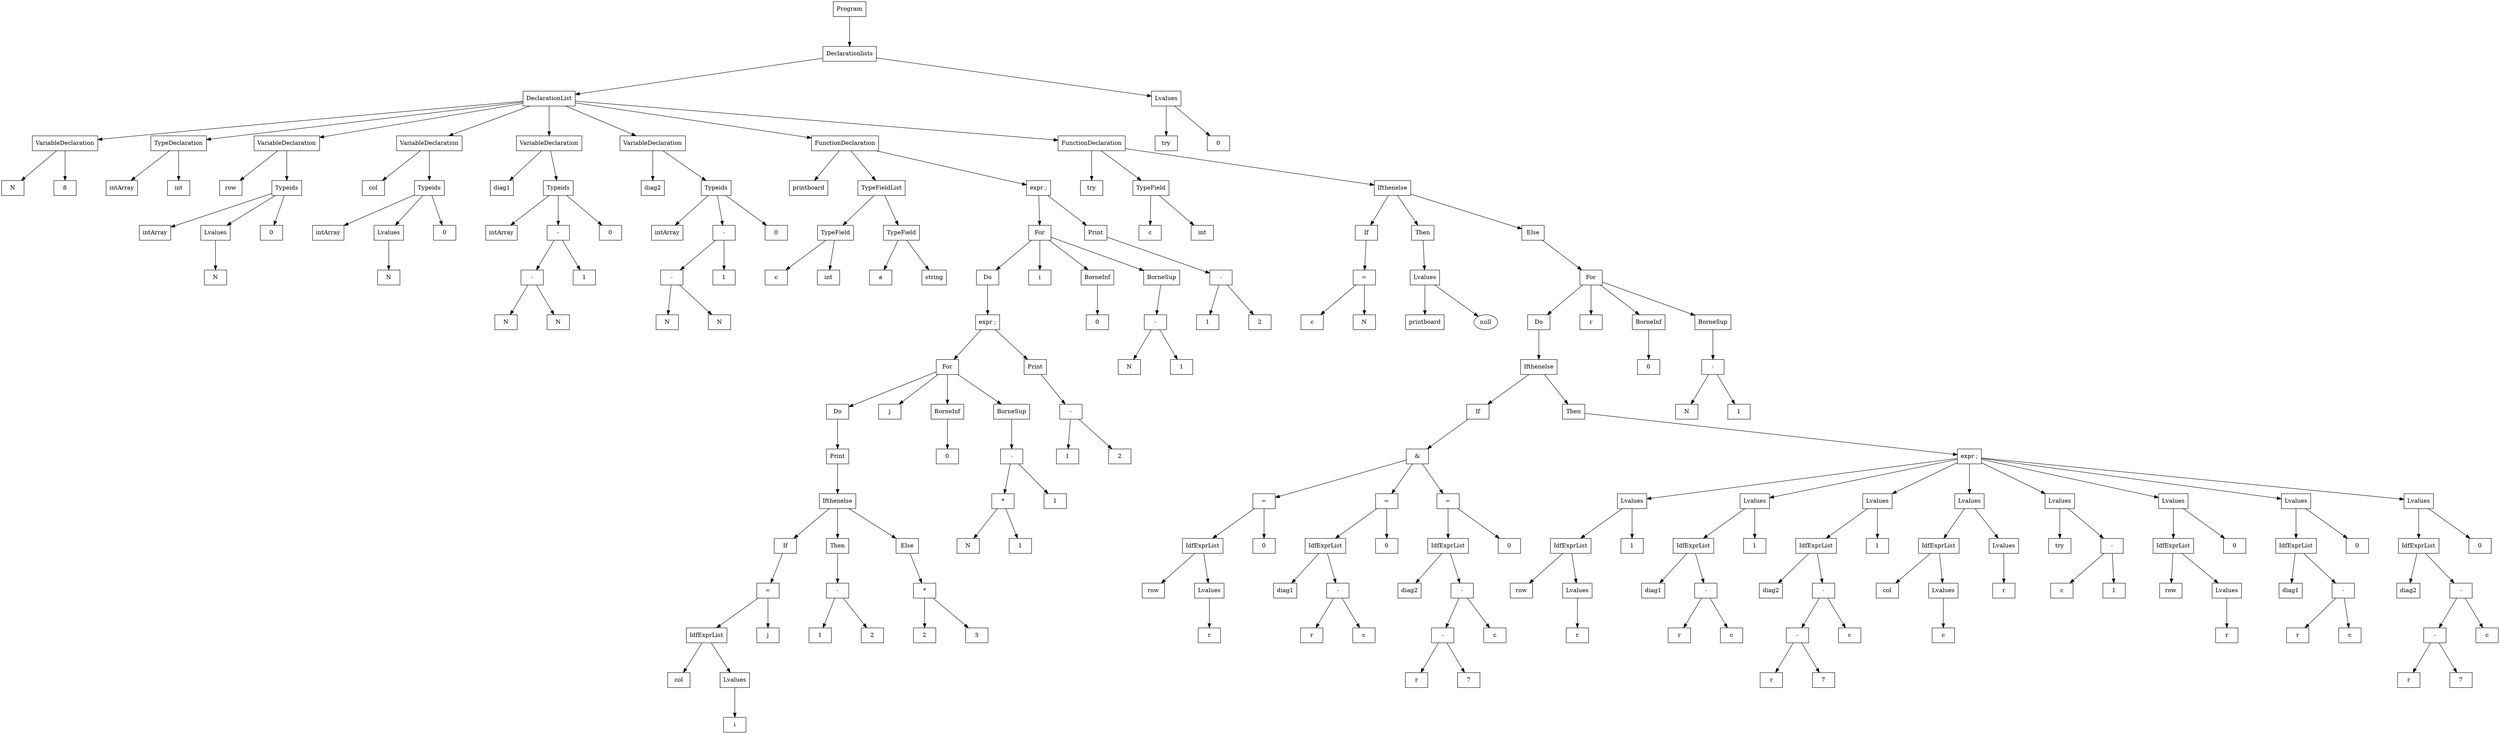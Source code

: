 digraph "ast"{

	nodesep=1;
	ranksep=1;

	N2 [label="DeclarationList", shape="box"];
	N4 [label="N", shape="box"];
	N5 [label="8", shape="box"];
	N3 [label="VariableDeclaration", shape="box"];
	N7 [label="intArray", shape="box"];
	N8 [label="int", shape="box"];
	N6 [label="TypeDeclaration", shape="box"];
	N10 [label="row", shape="box"];
	N12 [label="intArray", shape="box"];
	N14 [label="N", shape="box"];
	N13 [label="Lvalues", shape="box"];
	N15 [label="0", shape="box"];
	N11 [label="Typeids", shape="box"];
	N9 [label="VariableDeclaration", shape="box"];
	N17 [label="col", shape="box"];
	N19 [label="intArray", shape="box"];
	N21 [label="N", shape="box"];
	N20 [label="Lvalues", shape="box"];
	N22 [label="0", shape="box"];
	N18 [label="Typeids", shape="box"];
	N16 [label="VariableDeclaration", shape="box"];
	N24 [label="diag1", shape="box"];
	N26 [label="intArray", shape="box"];
	N29 [label="N", shape="box"];
	N30 [label="N", shape="box"];
	N28 [label="-", shape="box"];
	N31 [label="1", shape="box"];
	N27 [label="-", shape="box"];
	N32 [label="0", shape="box"];
	N25 [label="Typeids", shape="box"];
	N23 [label="VariableDeclaration", shape="box"];
	N34 [label="diag2", shape="box"];
	N36 [label="intArray", shape="box"];
	N39 [label="N", shape="box"];
	N40 [label="N", shape="box"];
	N38 [label="-", shape="box"];
	N41 [label="1", shape="box"];
	N37 [label="-", shape="box"];
	N42 [label="0", shape="box"];
	N35 [label="Typeids", shape="box"];
	N33 [label="VariableDeclaration", shape="box"];
	N44 [label="printboard", shape="box"];
	N45 [label="TypeFieldList", shape="box"];
	N47 [label="c", shape="box"];
	N48 [label="int", shape="box"];
	N46 [label="TypeField", shape="box"];
	N50 [label="a", shape="box"];
	N51 [label="string", shape="box"];
	N49 [label="TypeField", shape="box"];
	N52 [label="expr ;", shape="box"];
	N55 [label="expr ;", shape="box"];
	N62 [label="IdfExprList", shape="box"];
	N63 [label="col", shape="box"];
	N65 [label="i", shape="box"];
	N64 [label="Lvalues", shape="box"];
	N66 [label="j", shape="box"];
	N61 [label="=", shape="box"];
	N60 [label="If", shape="box"];
	N69 [label="1", shape="box"];
	N70 [label="2", shape="box"];
	N68 [label="-", shape="box"];
	N67 [label="Then", shape="box"];
	N73 [label="2", shape="box"];
	N74 [label="3", shape="box"];
	N72 [label="*", shape="box"];
	N71 [label="Else", shape="box"];
	N59 [label="Ifthenelse", shape="box"];
	N58 [label="Print", shape="box"];
	N57 [label="Do", shape="box"];
	N75 [label="j", shape="box"];
	N77 [label="0", shape="box"];
	N76 [label="BorneInf", shape="box"];
	N81 [label="N", shape="box"];
	N82 [label="1", shape="box"];
	N80 [label="*", shape="box"];
	N83 [label="1", shape="box"];
	N79 [label="-", shape="box"];
	N78 [label="BorneSup", shape="box"];
	N56 [label="For", shape="box"];
	N86 [label="1", shape="box"];
	N87 [label="2", shape="box"];
	N85 [label="-", shape="box"];
	N84 [label="Print", shape="box"];
	N54 [label="Do", shape="box"];
	N88 [label="i", shape="box"];
	N90 [label="0", shape="box"];
	N89 [label="BorneInf", shape="box"];
	N93 [label="N", shape="box"];
	N94 [label="1", shape="box"];
	N92 [label="-", shape="box"];
	N91 [label="BorneSup", shape="box"];
	N53 [label="For", shape="box"];
	N97 [label="1", shape="box"];
	N98 [label="2", shape="box"];
	N96 [label="-", shape="box"];
	N95 [label="Print", shape="box"];
	N43 [label="FunctionDeclaration", shape="box"];
	N100 [label="try", shape="box"];
	N102 [label="c", shape="box"];
	N103 [label="int", shape="box"];
	N101 [label="TypeField", shape="box"];
	N107 [label="c", shape="box"];
	N108 [label="N", shape="box"];
	N106 [label="=", shape="box"];
	N105 [label="If", shape="box"];
	N111 [label="printboard", shape="box"];
	N110 [label="Lvalues", shape="box"];
	N109 [label="Then", shape="box"];
	N117 [label="&", shape="box"];
	N119 [label="IdfExprList", shape="box"];
	N120 [label="row", shape="box"];
	N122 [label="r", shape="box"];
	N121 [label="Lvalues", shape="box"];
	N123 [label="0", shape="box"];
	N118 [label="=", shape="box"];
	N125 [label="IdfExprList", shape="box"];
	N126 [label="diag1", shape="box"];
	N128 [label="r", shape="box"];
	N129 [label="c", shape="box"];
	N127 [label="-", shape="box"];
	N130 [label="0", shape="box"];
	N124 [label="=", shape="box"];
	N132 [label="IdfExprList", shape="box"];
	N133 [label="diag2", shape="box"];
	N136 [label="r", shape="box"];
	N137 [label="7", shape="box"];
	N135 [label="-", shape="box"];
	N138 [label="c", shape="box"];
	N134 [label="-", shape="box"];
	N139 [label="0", shape="box"];
	N131 [label="=", shape="box"];
	N116 [label="If", shape="box"];
	N141 [label="expr ;", shape="box"];
	N143 [label="IdfExprList", shape="box"];
	N144 [label="row", shape="box"];
	N146 [label="r", shape="box"];
	N145 [label="Lvalues", shape="box"];
	N147 [label="1", shape="box"];
	N142 [label="Lvalues", shape="box"];
	N149 [label="IdfExprList", shape="box"];
	N150 [label="diag1", shape="box"];
	N152 [label="r", shape="box"];
	N153 [label="c", shape="box"];
	N151 [label="-", shape="box"];
	N154 [label="1", shape="box"];
	N148 [label="Lvalues", shape="box"];
	N156 [label="IdfExprList", shape="box"];
	N157 [label="diag2", shape="box"];
	N160 [label="r", shape="box"];
	N161 [label="7", shape="box"];
	N159 [label="-", shape="box"];
	N162 [label="c", shape="box"];
	N158 [label="-", shape="box"];
	N163 [label="1", shape="box"];
	N155 [label="Lvalues", shape="box"];
	N165 [label="IdfExprList", shape="box"];
	N166 [label="col", shape="box"];
	N168 [label="c", shape="box"];
	N167 [label="Lvalues", shape="box"];
	N170 [label="r", shape="box"];
	N169 [label="Lvalues", shape="box"];
	N164 [label="Lvalues", shape="box"];
	N172 [label="try", shape="box"];
	N174 [label="c", shape="box"];
	N175 [label="1", shape="box"];
	N173 [label="-", shape="box"];
	N171 [label="Lvalues", shape="box"];
	N177 [label="IdfExprList", shape="box"];
	N178 [label="row", shape="box"];
	N180 [label="r", shape="box"];
	N179 [label="Lvalues", shape="box"];
	N181 [label="0", shape="box"];
	N176 [label="Lvalues", shape="box"];
	N183 [label="IdfExprList", shape="box"];
	N184 [label="diag1", shape="box"];
	N186 [label="r", shape="box"];
	N187 [label="c", shape="box"];
	N185 [label="-", shape="box"];
	N188 [label="0", shape="box"];
	N182 [label="Lvalues", shape="box"];
	N190 [label="IdfExprList", shape="box"];
	N191 [label="diag2", shape="box"];
	N194 [label="r", shape="box"];
	N195 [label="7", shape="box"];
	N193 [label="-", shape="box"];
	N196 [label="c", shape="box"];
	N192 [label="-", shape="box"];
	N197 [label="0", shape="box"];
	N189 [label="Lvalues", shape="box"];
	N140 [label="Then", shape="box"];
	N115 [label="Ifthenelse", shape="box"];
	N114 [label="Do", shape="box"];
	N198 [label="r", shape="box"];
	N200 [label="0", shape="box"];
	N199 [label="BorneInf", shape="box"];
	N203 [label="N", shape="box"];
	N204 [label="1", shape="box"];
	N202 [label="-", shape="box"];
	N201 [label="BorneSup", shape="box"];
	N113 [label="For", shape="box"];
	N112 [label="Else", shape="box"];
	N104 [label="Ifthenelse", shape="box"];
	N99 [label="FunctionDeclaration", shape="box"];
	N206 [label="try", shape="box"];
	N207 [label="0", shape="box"];
	N205 [label="Lvalues", shape="box"];
	N1 [label="Declarationlists", shape="box"];
	N0 [label="Program", shape="box"];

	N3 -> N4; 
	N3 -> N5; 
	N2 -> N3; 
	N6 -> N7; 
	N6 -> N8; 
	N2 -> N6; 
	N13 -> N14; 
	N11 -> N12; 
	N11 -> N13; 
	N11 -> N15; 
	N9 -> N10; 
	N9 -> N11; 
	N2 -> N9; 
	N20 -> N21; 
	N18 -> N19; 
	N18 -> N20; 
	N18 -> N22; 
	N16 -> N17; 
	N16 -> N18; 
	N2 -> N16; 
	N28 -> N29; 
	N28 -> N30; 
	N27 -> N28; 
	N27 -> N31; 
	N25 -> N26; 
	N25 -> N27; 
	N25 -> N32; 
	N23 -> N24; 
	N23 -> N25; 
	N2 -> N23; 
	N38 -> N39; 
	N38 -> N40; 
	N37 -> N38; 
	N37 -> N41; 
	N35 -> N36; 
	N35 -> N37; 
	N35 -> N42; 
	N33 -> N34; 
	N33 -> N35; 
	N2 -> N33; 
	N46 -> N47; 
	N46 -> N48; 
	N45 -> N46; 
	N49 -> N50; 
	N49 -> N51; 
	N45 -> N49; 
	N62 -> N63; 
	N64 -> N65; 
	N62 -> N64; 
	N61 -> N62; 
	N61 -> N66; 
	N60 -> N61; 
	N68 -> N69; 
	N68 -> N70; 
	N67 -> N68; 
	N72 -> N73; 
	N72 -> N74; 
	N71 -> N72; 
	N59 -> N60; 
	N59 -> N67; 
	N59 -> N71; 
	N58 -> N59; 
	N57 -> N58; 
	N76 -> N77; 
	N80 -> N81; 
	N80 -> N82; 
	N79 -> N80; 
	N79 -> N83; 
	N78 -> N79; 
	N56 -> N57; 
	N56 -> N75; 
	N56 -> N76; 
	N56 -> N78; 
	N55 -> N56; 
	N85 -> N86; 
	N85 -> N87; 
	N84 -> N85; 
	N55 -> N84; 
	N54 -> N55; 
	N89 -> N90; 
	N92 -> N93; 
	N92 -> N94; 
	N91 -> N92; 
	N53 -> N54; 
	N53 -> N88; 
	N53 -> N89; 
	N53 -> N91; 
	N52 -> N53; 
	N96 -> N97; 
	N96 -> N98; 
	N95 -> N96; 
	N52 -> N95; 
	N43 -> N44; 
	N43 -> N45; 
	N43 -> N52; 
	N2 -> N43; 
	N101 -> N102; 
	N101 -> N103; 
	N106 -> N107; 
	N106 -> N108; 
	N105 -> N106; 
	N110 -> N111; 
	N110 -> null; 
	N109 -> N110; 
	N119 -> N120; 
	N121 -> N122; 
	N119 -> N121; 
	N118 -> N119; 
	N118 -> N123; 
	N117 -> N118; 
	N125 -> N126; 
	N127 -> N128; 
	N127 -> N129; 
	N125 -> N127; 
	N124 -> N125; 
	N124 -> N130; 
	N117 -> N124; 
	N132 -> N133; 
	N135 -> N136; 
	N135 -> N137; 
	N134 -> N135; 
	N134 -> N138; 
	N132 -> N134; 
	N131 -> N132; 
	N131 -> N139; 
	N117 -> N131; 
	N116 -> N117; 
	N143 -> N144; 
	N145 -> N146; 
	N143 -> N145; 
	N142 -> N143; 
	N142 -> N147; 
	N141 -> N142; 
	N149 -> N150; 
	N151 -> N152; 
	N151 -> N153; 
	N149 -> N151; 
	N148 -> N149; 
	N148 -> N154; 
	N141 -> N148; 
	N156 -> N157; 
	N159 -> N160; 
	N159 -> N161; 
	N158 -> N159; 
	N158 -> N162; 
	N156 -> N158; 
	N155 -> N156; 
	N155 -> N163; 
	N141 -> N155; 
	N165 -> N166; 
	N167 -> N168; 
	N165 -> N167; 
	N169 -> N170; 
	N164 -> N165; 
	N164 -> N169; 
	N141 -> N164; 
	N173 -> N174; 
	N173 -> N175; 
	N171 -> N172; 
	N171 -> N173; 
	N141 -> N171; 
	N177 -> N178; 
	N179 -> N180; 
	N177 -> N179; 
	N176 -> N177; 
	N176 -> N181; 
	N141 -> N176; 
	N183 -> N184; 
	N185 -> N186; 
	N185 -> N187; 
	N183 -> N185; 
	N182 -> N183; 
	N182 -> N188; 
	N141 -> N182; 
	N190 -> N191; 
	N193 -> N194; 
	N193 -> N195; 
	N192 -> N193; 
	N192 -> N196; 
	N190 -> N192; 
	N189 -> N190; 
	N189 -> N197; 
	N141 -> N189; 
	N140 -> N141; 
	N115 -> N116; 
	N115 -> N140; 
	N114 -> N115; 
	N199 -> N200; 
	N202 -> N203; 
	N202 -> N204; 
	N201 -> N202; 
	N113 -> N114; 
	N113 -> N198; 
	N113 -> N199; 
	N113 -> N201; 
	N112 -> N113; 
	N104 -> N105; 
	N104 -> N109; 
	N104 -> N112; 
	N99 -> N100; 
	N99 -> N101; 
	N99 -> N104; 
	N2 -> N99; 
	N205 -> N206; 
	N205 -> N207; 
	N1 -> N2; 
	N1 -> N205; 
	N0 -> N1; 
}